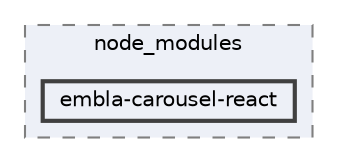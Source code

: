 digraph "C:/Users/arisc/OneDrive/Documents/GitHub/FINAL/EcoEats-Project/node_modules/embla-carousel-react"
{
 // LATEX_PDF_SIZE
  bgcolor="transparent";
  edge [fontname=Helvetica,fontsize=10,labelfontname=Helvetica,labelfontsize=10];
  node [fontname=Helvetica,fontsize=10,shape=box,height=0.2,width=0.4];
  compound=true
  subgraph clusterdir_5091f2b68170d33f954320199e2fed0a {
    graph [ bgcolor="#edf0f7", pencolor="grey50", label="node_modules", fontname=Helvetica,fontsize=10 style="filled,dashed", URL="dir_5091f2b68170d33f954320199e2fed0a.html",tooltip=""]
  dir_de9b06e377c0978a74e8652bd1fe4396 [label="embla-carousel-react", fillcolor="#edf0f7", color="grey25", style="filled,bold", URL="dir_de9b06e377c0978a74e8652bd1fe4396.html",tooltip=""];
  }
}
